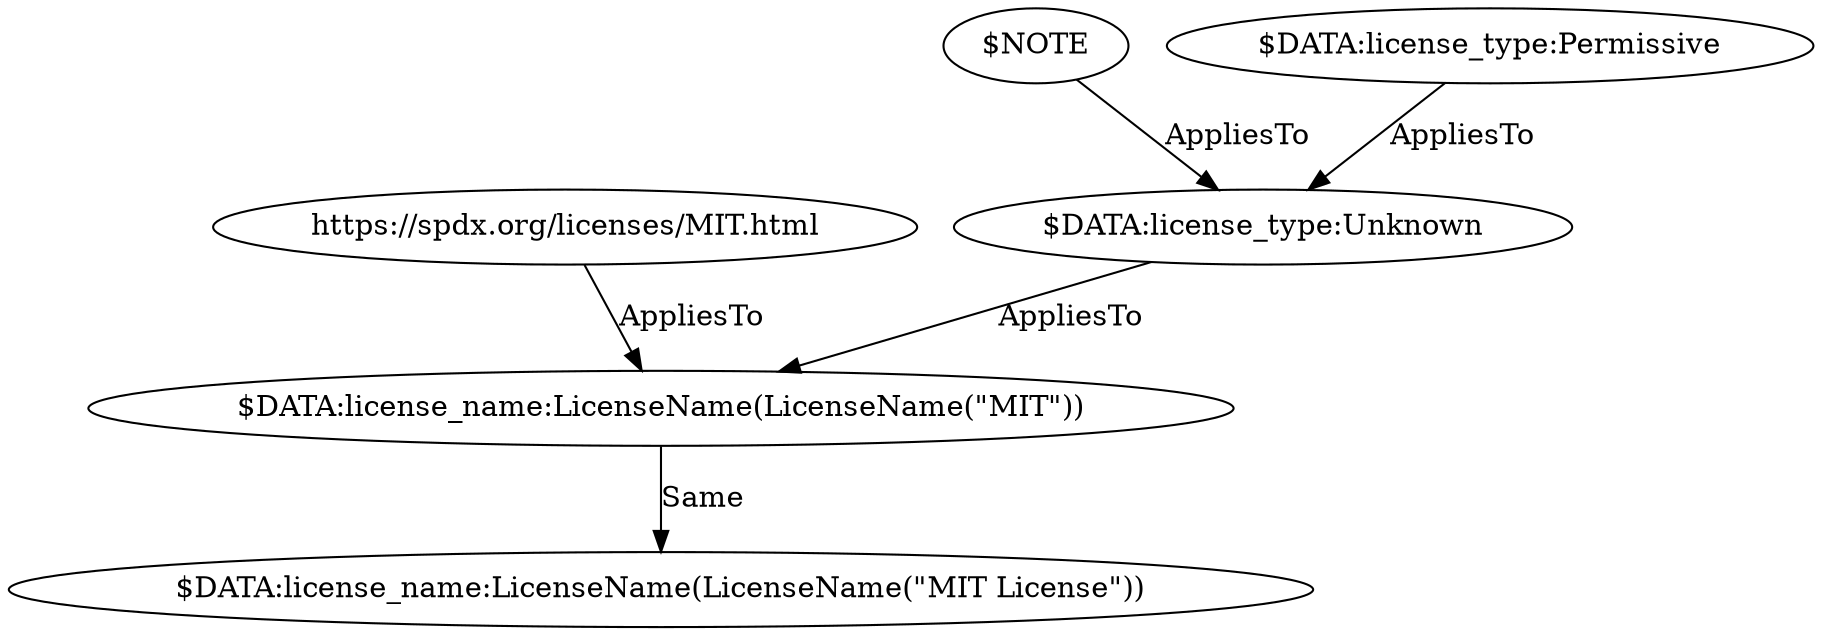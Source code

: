 digraph {
    55 [ label = "$DATA:license_name:LicenseName(LicenseName(\"MIT License\"))" ]
    56 [ label = "$DATA:license_name:LicenseName(LicenseName(\"MIT\"))" ]
    57 [ label = "https://spdx.org/licenses/MIT.html" ]
    82 [ label = "$DATA:license_type:Unknown" ]
    83 [ label = "$NOTE" ]
    564 [ label = "$DATA:license_type:Permissive" ]
    56 -> 55 [ label = "Same" ]
    57 -> 56 [ label = "AppliesTo" ]
    82 -> 56 [ label = "AppliesTo" ]
    83 -> 82 [ label = "AppliesTo" ]
    564 -> 82 [ label = "AppliesTo" ]
}
